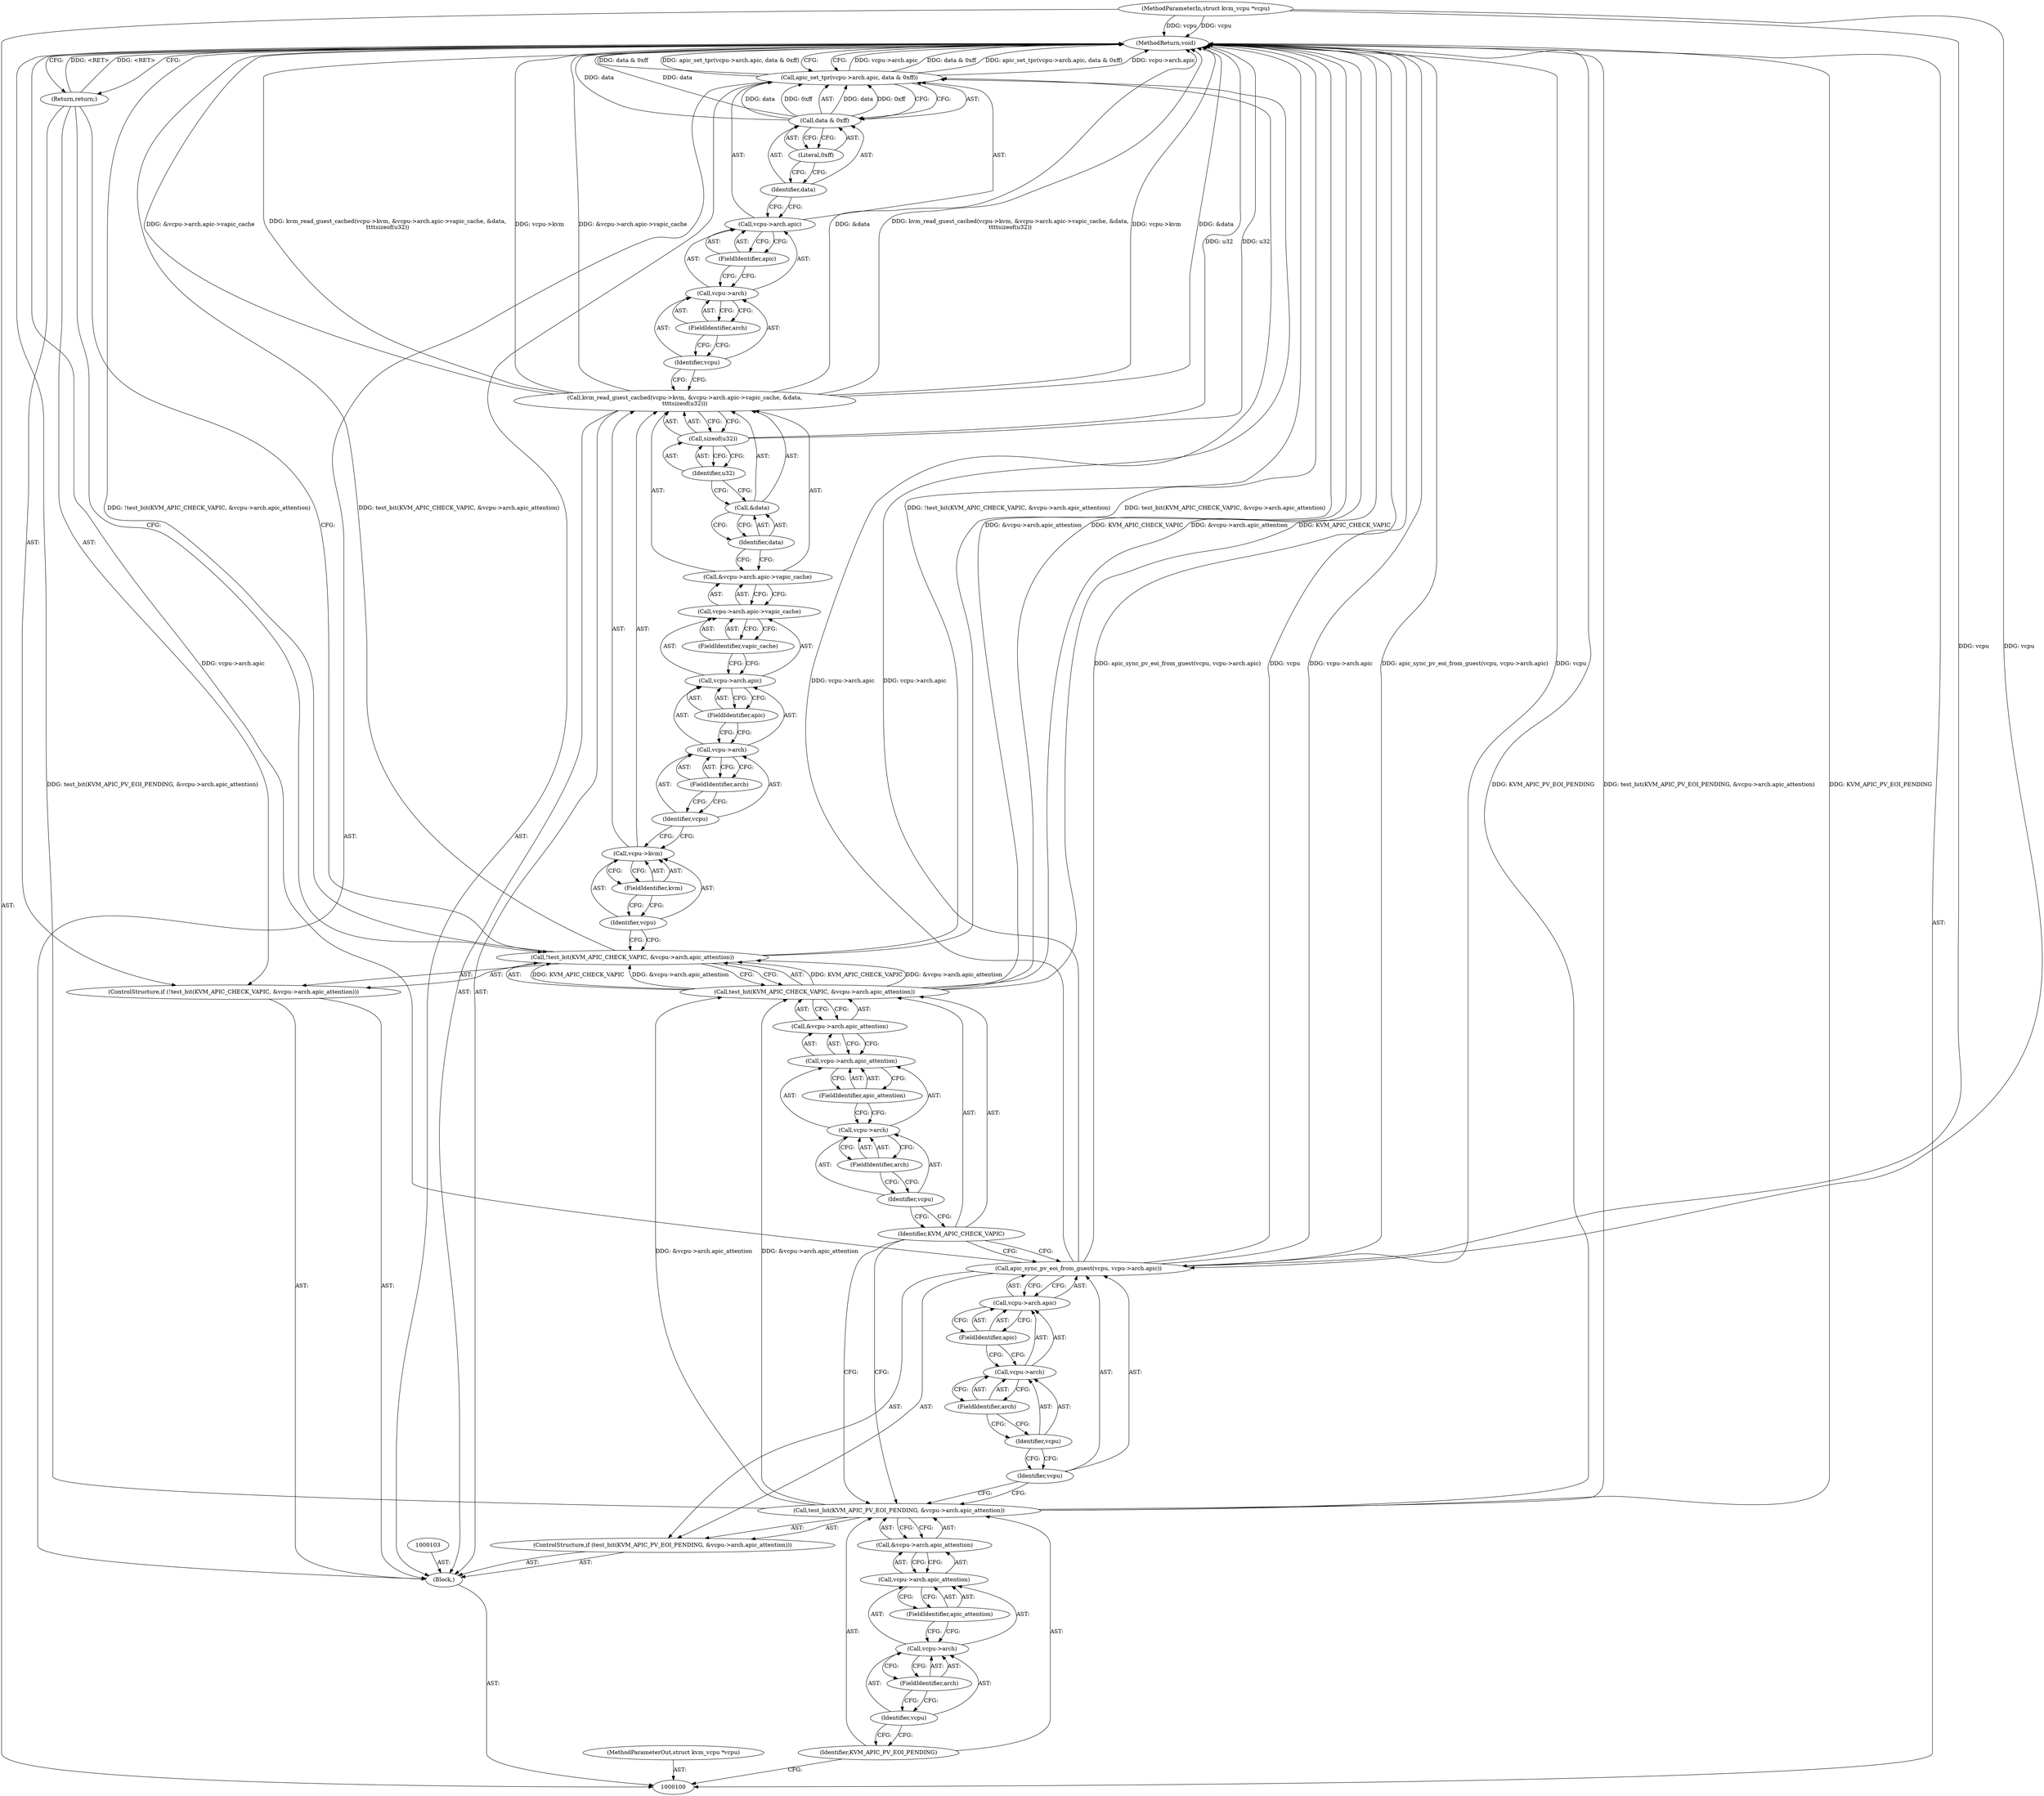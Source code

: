 digraph "0_linux_fda4e2e85589191b123d31cdc21fd33ee70f50fd_0" {
"1000156" [label="(MethodReturn,void)"];
"1000101" [label="(MethodParameterIn,struct kvm_vcpu *vcpu)"];
"1000212" [label="(MethodParameterOut,struct kvm_vcpu *vcpu)"];
"1000131" [label="(Call,kvm_read_guest_cached(vcpu->kvm, &vcpu->arch.apic->vapic_cache, &data,\n\t\t\t\tsizeof(u32)))"];
"1000132" [label="(Call,vcpu->kvm)"];
"1000133" [label="(Identifier,vcpu)"];
"1000134" [label="(FieldIdentifier,kvm)"];
"1000135" [label="(Call,&vcpu->arch.apic->vapic_cache)"];
"1000136" [label="(Call,vcpu->arch.apic->vapic_cache)"];
"1000137" [label="(Call,vcpu->arch.apic)"];
"1000138" [label="(Call,vcpu->arch)"];
"1000139" [label="(Identifier,vcpu)"];
"1000140" [label="(FieldIdentifier,arch)"];
"1000141" [label="(FieldIdentifier,apic)"];
"1000142" [label="(FieldIdentifier,vapic_cache)"];
"1000143" [label="(Call,&data)"];
"1000144" [label="(Identifier,data)"];
"1000146" [label="(Identifier,u32)"];
"1000145" [label="(Call,sizeof(u32))"];
"1000148" [label="(Call,vcpu->arch.apic)"];
"1000149" [label="(Call,vcpu->arch)"];
"1000150" [label="(Identifier,vcpu)"];
"1000147" [label="(Call,apic_set_tpr(vcpu->arch.apic, data & 0xff))"];
"1000151" [label="(FieldIdentifier,arch)"];
"1000152" [label="(FieldIdentifier,apic)"];
"1000153" [label="(Call,data & 0xff)"];
"1000154" [label="(Identifier,data)"];
"1000155" [label="(Literal,0xff)"];
"1000102" [label="(Block,)"];
"1000106" [label="(Identifier,KVM_APIC_PV_EOI_PENDING)"];
"1000104" [label="(ControlStructure,if (test_bit(KVM_APIC_PV_EOI_PENDING, &vcpu->arch.apic_attention)))"];
"1000107" [label="(Call,&vcpu->arch.apic_attention)"];
"1000108" [label="(Call,vcpu->arch.apic_attention)"];
"1000109" [label="(Call,vcpu->arch)"];
"1000110" [label="(Identifier,vcpu)"];
"1000111" [label="(FieldIdentifier,arch)"];
"1000112" [label="(FieldIdentifier,apic_attention)"];
"1000105" [label="(Call,test_bit(KVM_APIC_PV_EOI_PENDING, &vcpu->arch.apic_attention))"];
"1000113" [label="(Call,apic_sync_pv_eoi_from_guest(vcpu, vcpu->arch.apic))"];
"1000114" [label="(Identifier,vcpu)"];
"1000115" [label="(Call,vcpu->arch.apic)"];
"1000116" [label="(Call,vcpu->arch)"];
"1000117" [label="(Identifier,vcpu)"];
"1000118" [label="(FieldIdentifier,arch)"];
"1000119" [label="(FieldIdentifier,apic)"];
"1000123" [label="(Identifier,KVM_APIC_CHECK_VAPIC)"];
"1000120" [label="(ControlStructure,if (!test_bit(KVM_APIC_CHECK_VAPIC, &vcpu->arch.apic_attention)))"];
"1000124" [label="(Call,&vcpu->arch.apic_attention)"];
"1000125" [label="(Call,vcpu->arch.apic_attention)"];
"1000126" [label="(Call,vcpu->arch)"];
"1000127" [label="(Identifier,vcpu)"];
"1000128" [label="(FieldIdentifier,arch)"];
"1000129" [label="(FieldIdentifier,apic_attention)"];
"1000121" [label="(Call,!test_bit(KVM_APIC_CHECK_VAPIC, &vcpu->arch.apic_attention))"];
"1000122" [label="(Call,test_bit(KVM_APIC_CHECK_VAPIC, &vcpu->arch.apic_attention))"];
"1000130" [label="(Return,return;)"];
"1000156" -> "1000100"  [label="AST: "];
"1000156" -> "1000130"  [label="CFG: "];
"1000156" -> "1000147"  [label="CFG: "];
"1000130" -> "1000156"  [label="DDG: <RET>"];
"1000105" -> "1000156"  [label="DDG: test_bit(KVM_APIC_PV_EOI_PENDING, &vcpu->arch.apic_attention)"];
"1000105" -> "1000156"  [label="DDG: KVM_APIC_PV_EOI_PENDING"];
"1000113" -> "1000156"  [label="DDG: vcpu"];
"1000113" -> "1000156"  [label="DDG: vcpu->arch.apic"];
"1000113" -> "1000156"  [label="DDG: apic_sync_pv_eoi_from_guest(vcpu, vcpu->arch.apic)"];
"1000147" -> "1000156"  [label="DDG: vcpu->arch.apic"];
"1000147" -> "1000156"  [label="DDG: data & 0xff"];
"1000147" -> "1000156"  [label="DDG: apic_set_tpr(vcpu->arch.apic, data & 0xff)"];
"1000153" -> "1000156"  [label="DDG: data"];
"1000145" -> "1000156"  [label="DDG: u32"];
"1000122" -> "1000156"  [label="DDG: KVM_APIC_CHECK_VAPIC"];
"1000122" -> "1000156"  [label="DDG: &vcpu->arch.apic_attention"];
"1000131" -> "1000156"  [label="DDG: vcpu->kvm"];
"1000131" -> "1000156"  [label="DDG: &vcpu->arch.apic->vapic_cache"];
"1000131" -> "1000156"  [label="DDG: &data"];
"1000131" -> "1000156"  [label="DDG: kvm_read_guest_cached(vcpu->kvm, &vcpu->arch.apic->vapic_cache, &data,\n\t\t\t\tsizeof(u32))"];
"1000121" -> "1000156"  [label="DDG: !test_bit(KVM_APIC_CHECK_VAPIC, &vcpu->arch.apic_attention)"];
"1000121" -> "1000156"  [label="DDG: test_bit(KVM_APIC_CHECK_VAPIC, &vcpu->arch.apic_attention)"];
"1000101" -> "1000156"  [label="DDG: vcpu"];
"1000101" -> "1000100"  [label="AST: "];
"1000101" -> "1000156"  [label="DDG: vcpu"];
"1000101" -> "1000113"  [label="DDG: vcpu"];
"1000212" -> "1000100"  [label="AST: "];
"1000131" -> "1000102"  [label="AST: "];
"1000131" -> "1000145"  [label="CFG: "];
"1000132" -> "1000131"  [label="AST: "];
"1000135" -> "1000131"  [label="AST: "];
"1000143" -> "1000131"  [label="AST: "];
"1000145" -> "1000131"  [label="AST: "];
"1000150" -> "1000131"  [label="CFG: "];
"1000131" -> "1000156"  [label="DDG: vcpu->kvm"];
"1000131" -> "1000156"  [label="DDG: &vcpu->arch.apic->vapic_cache"];
"1000131" -> "1000156"  [label="DDG: &data"];
"1000131" -> "1000156"  [label="DDG: kvm_read_guest_cached(vcpu->kvm, &vcpu->arch.apic->vapic_cache, &data,\n\t\t\t\tsizeof(u32))"];
"1000132" -> "1000131"  [label="AST: "];
"1000132" -> "1000134"  [label="CFG: "];
"1000133" -> "1000132"  [label="AST: "];
"1000134" -> "1000132"  [label="AST: "];
"1000139" -> "1000132"  [label="CFG: "];
"1000133" -> "1000132"  [label="AST: "];
"1000133" -> "1000121"  [label="CFG: "];
"1000134" -> "1000133"  [label="CFG: "];
"1000134" -> "1000132"  [label="AST: "];
"1000134" -> "1000133"  [label="CFG: "];
"1000132" -> "1000134"  [label="CFG: "];
"1000135" -> "1000131"  [label="AST: "];
"1000135" -> "1000136"  [label="CFG: "];
"1000136" -> "1000135"  [label="AST: "];
"1000144" -> "1000135"  [label="CFG: "];
"1000136" -> "1000135"  [label="AST: "];
"1000136" -> "1000142"  [label="CFG: "];
"1000137" -> "1000136"  [label="AST: "];
"1000142" -> "1000136"  [label="AST: "];
"1000135" -> "1000136"  [label="CFG: "];
"1000137" -> "1000136"  [label="AST: "];
"1000137" -> "1000141"  [label="CFG: "];
"1000138" -> "1000137"  [label="AST: "];
"1000141" -> "1000137"  [label="AST: "];
"1000142" -> "1000137"  [label="CFG: "];
"1000138" -> "1000137"  [label="AST: "];
"1000138" -> "1000140"  [label="CFG: "];
"1000139" -> "1000138"  [label="AST: "];
"1000140" -> "1000138"  [label="AST: "];
"1000141" -> "1000138"  [label="CFG: "];
"1000139" -> "1000138"  [label="AST: "];
"1000139" -> "1000132"  [label="CFG: "];
"1000140" -> "1000139"  [label="CFG: "];
"1000140" -> "1000138"  [label="AST: "];
"1000140" -> "1000139"  [label="CFG: "];
"1000138" -> "1000140"  [label="CFG: "];
"1000141" -> "1000137"  [label="AST: "];
"1000141" -> "1000138"  [label="CFG: "];
"1000137" -> "1000141"  [label="CFG: "];
"1000142" -> "1000136"  [label="AST: "];
"1000142" -> "1000137"  [label="CFG: "];
"1000136" -> "1000142"  [label="CFG: "];
"1000143" -> "1000131"  [label="AST: "];
"1000143" -> "1000144"  [label="CFG: "];
"1000144" -> "1000143"  [label="AST: "];
"1000146" -> "1000143"  [label="CFG: "];
"1000144" -> "1000143"  [label="AST: "];
"1000144" -> "1000135"  [label="CFG: "];
"1000143" -> "1000144"  [label="CFG: "];
"1000146" -> "1000145"  [label="AST: "];
"1000146" -> "1000143"  [label="CFG: "];
"1000145" -> "1000146"  [label="CFG: "];
"1000145" -> "1000131"  [label="AST: "];
"1000145" -> "1000146"  [label="CFG: "];
"1000146" -> "1000145"  [label="AST: "];
"1000131" -> "1000145"  [label="CFG: "];
"1000145" -> "1000156"  [label="DDG: u32"];
"1000148" -> "1000147"  [label="AST: "];
"1000148" -> "1000152"  [label="CFG: "];
"1000149" -> "1000148"  [label="AST: "];
"1000152" -> "1000148"  [label="AST: "];
"1000154" -> "1000148"  [label="CFG: "];
"1000149" -> "1000148"  [label="AST: "];
"1000149" -> "1000151"  [label="CFG: "];
"1000150" -> "1000149"  [label="AST: "];
"1000151" -> "1000149"  [label="AST: "];
"1000152" -> "1000149"  [label="CFG: "];
"1000150" -> "1000149"  [label="AST: "];
"1000150" -> "1000131"  [label="CFG: "];
"1000151" -> "1000150"  [label="CFG: "];
"1000147" -> "1000102"  [label="AST: "];
"1000147" -> "1000153"  [label="CFG: "];
"1000148" -> "1000147"  [label="AST: "];
"1000153" -> "1000147"  [label="AST: "];
"1000156" -> "1000147"  [label="CFG: "];
"1000147" -> "1000156"  [label="DDG: vcpu->arch.apic"];
"1000147" -> "1000156"  [label="DDG: data & 0xff"];
"1000147" -> "1000156"  [label="DDG: apic_set_tpr(vcpu->arch.apic, data & 0xff)"];
"1000113" -> "1000147"  [label="DDG: vcpu->arch.apic"];
"1000153" -> "1000147"  [label="DDG: data"];
"1000153" -> "1000147"  [label="DDG: 0xff"];
"1000151" -> "1000149"  [label="AST: "];
"1000151" -> "1000150"  [label="CFG: "];
"1000149" -> "1000151"  [label="CFG: "];
"1000152" -> "1000148"  [label="AST: "];
"1000152" -> "1000149"  [label="CFG: "];
"1000148" -> "1000152"  [label="CFG: "];
"1000153" -> "1000147"  [label="AST: "];
"1000153" -> "1000155"  [label="CFG: "];
"1000154" -> "1000153"  [label="AST: "];
"1000155" -> "1000153"  [label="AST: "];
"1000147" -> "1000153"  [label="CFG: "];
"1000153" -> "1000156"  [label="DDG: data"];
"1000153" -> "1000147"  [label="DDG: data"];
"1000153" -> "1000147"  [label="DDG: 0xff"];
"1000154" -> "1000153"  [label="AST: "];
"1000154" -> "1000148"  [label="CFG: "];
"1000155" -> "1000154"  [label="CFG: "];
"1000155" -> "1000153"  [label="AST: "];
"1000155" -> "1000154"  [label="CFG: "];
"1000153" -> "1000155"  [label="CFG: "];
"1000102" -> "1000100"  [label="AST: "];
"1000103" -> "1000102"  [label="AST: "];
"1000104" -> "1000102"  [label="AST: "];
"1000120" -> "1000102"  [label="AST: "];
"1000131" -> "1000102"  [label="AST: "];
"1000147" -> "1000102"  [label="AST: "];
"1000106" -> "1000105"  [label="AST: "];
"1000106" -> "1000100"  [label="CFG: "];
"1000110" -> "1000106"  [label="CFG: "];
"1000104" -> "1000102"  [label="AST: "];
"1000105" -> "1000104"  [label="AST: "];
"1000113" -> "1000104"  [label="AST: "];
"1000107" -> "1000105"  [label="AST: "];
"1000107" -> "1000108"  [label="CFG: "];
"1000108" -> "1000107"  [label="AST: "];
"1000105" -> "1000107"  [label="CFG: "];
"1000108" -> "1000107"  [label="AST: "];
"1000108" -> "1000112"  [label="CFG: "];
"1000109" -> "1000108"  [label="AST: "];
"1000112" -> "1000108"  [label="AST: "];
"1000107" -> "1000108"  [label="CFG: "];
"1000109" -> "1000108"  [label="AST: "];
"1000109" -> "1000111"  [label="CFG: "];
"1000110" -> "1000109"  [label="AST: "];
"1000111" -> "1000109"  [label="AST: "];
"1000112" -> "1000109"  [label="CFG: "];
"1000110" -> "1000109"  [label="AST: "];
"1000110" -> "1000106"  [label="CFG: "];
"1000111" -> "1000110"  [label="CFG: "];
"1000111" -> "1000109"  [label="AST: "];
"1000111" -> "1000110"  [label="CFG: "];
"1000109" -> "1000111"  [label="CFG: "];
"1000112" -> "1000108"  [label="AST: "];
"1000112" -> "1000109"  [label="CFG: "];
"1000108" -> "1000112"  [label="CFG: "];
"1000105" -> "1000104"  [label="AST: "];
"1000105" -> "1000107"  [label="CFG: "];
"1000106" -> "1000105"  [label="AST: "];
"1000107" -> "1000105"  [label="AST: "];
"1000114" -> "1000105"  [label="CFG: "];
"1000123" -> "1000105"  [label="CFG: "];
"1000105" -> "1000156"  [label="DDG: test_bit(KVM_APIC_PV_EOI_PENDING, &vcpu->arch.apic_attention)"];
"1000105" -> "1000156"  [label="DDG: KVM_APIC_PV_EOI_PENDING"];
"1000105" -> "1000122"  [label="DDG: &vcpu->arch.apic_attention"];
"1000113" -> "1000104"  [label="AST: "];
"1000113" -> "1000115"  [label="CFG: "];
"1000114" -> "1000113"  [label="AST: "];
"1000115" -> "1000113"  [label="AST: "];
"1000123" -> "1000113"  [label="CFG: "];
"1000113" -> "1000156"  [label="DDG: vcpu"];
"1000113" -> "1000156"  [label="DDG: vcpu->arch.apic"];
"1000113" -> "1000156"  [label="DDG: apic_sync_pv_eoi_from_guest(vcpu, vcpu->arch.apic)"];
"1000101" -> "1000113"  [label="DDG: vcpu"];
"1000113" -> "1000147"  [label="DDG: vcpu->arch.apic"];
"1000114" -> "1000113"  [label="AST: "];
"1000114" -> "1000105"  [label="CFG: "];
"1000117" -> "1000114"  [label="CFG: "];
"1000115" -> "1000113"  [label="AST: "];
"1000115" -> "1000119"  [label="CFG: "];
"1000116" -> "1000115"  [label="AST: "];
"1000119" -> "1000115"  [label="AST: "];
"1000113" -> "1000115"  [label="CFG: "];
"1000116" -> "1000115"  [label="AST: "];
"1000116" -> "1000118"  [label="CFG: "];
"1000117" -> "1000116"  [label="AST: "];
"1000118" -> "1000116"  [label="AST: "];
"1000119" -> "1000116"  [label="CFG: "];
"1000117" -> "1000116"  [label="AST: "];
"1000117" -> "1000114"  [label="CFG: "];
"1000118" -> "1000117"  [label="CFG: "];
"1000118" -> "1000116"  [label="AST: "];
"1000118" -> "1000117"  [label="CFG: "];
"1000116" -> "1000118"  [label="CFG: "];
"1000119" -> "1000115"  [label="AST: "];
"1000119" -> "1000116"  [label="CFG: "];
"1000115" -> "1000119"  [label="CFG: "];
"1000123" -> "1000122"  [label="AST: "];
"1000123" -> "1000113"  [label="CFG: "];
"1000123" -> "1000105"  [label="CFG: "];
"1000127" -> "1000123"  [label="CFG: "];
"1000120" -> "1000102"  [label="AST: "];
"1000121" -> "1000120"  [label="AST: "];
"1000130" -> "1000120"  [label="AST: "];
"1000124" -> "1000122"  [label="AST: "];
"1000124" -> "1000125"  [label="CFG: "];
"1000125" -> "1000124"  [label="AST: "];
"1000122" -> "1000124"  [label="CFG: "];
"1000125" -> "1000124"  [label="AST: "];
"1000125" -> "1000129"  [label="CFG: "];
"1000126" -> "1000125"  [label="AST: "];
"1000129" -> "1000125"  [label="AST: "];
"1000124" -> "1000125"  [label="CFG: "];
"1000126" -> "1000125"  [label="AST: "];
"1000126" -> "1000128"  [label="CFG: "];
"1000127" -> "1000126"  [label="AST: "];
"1000128" -> "1000126"  [label="AST: "];
"1000129" -> "1000126"  [label="CFG: "];
"1000127" -> "1000126"  [label="AST: "];
"1000127" -> "1000123"  [label="CFG: "];
"1000128" -> "1000127"  [label="CFG: "];
"1000128" -> "1000126"  [label="AST: "];
"1000128" -> "1000127"  [label="CFG: "];
"1000126" -> "1000128"  [label="CFG: "];
"1000129" -> "1000125"  [label="AST: "];
"1000129" -> "1000126"  [label="CFG: "];
"1000125" -> "1000129"  [label="CFG: "];
"1000121" -> "1000120"  [label="AST: "];
"1000121" -> "1000122"  [label="CFG: "];
"1000122" -> "1000121"  [label="AST: "];
"1000130" -> "1000121"  [label="CFG: "];
"1000133" -> "1000121"  [label="CFG: "];
"1000121" -> "1000156"  [label="DDG: !test_bit(KVM_APIC_CHECK_VAPIC, &vcpu->arch.apic_attention)"];
"1000121" -> "1000156"  [label="DDG: test_bit(KVM_APIC_CHECK_VAPIC, &vcpu->arch.apic_attention)"];
"1000122" -> "1000121"  [label="DDG: KVM_APIC_CHECK_VAPIC"];
"1000122" -> "1000121"  [label="DDG: &vcpu->arch.apic_attention"];
"1000122" -> "1000121"  [label="AST: "];
"1000122" -> "1000124"  [label="CFG: "];
"1000123" -> "1000122"  [label="AST: "];
"1000124" -> "1000122"  [label="AST: "];
"1000121" -> "1000122"  [label="CFG: "];
"1000122" -> "1000156"  [label="DDG: KVM_APIC_CHECK_VAPIC"];
"1000122" -> "1000156"  [label="DDG: &vcpu->arch.apic_attention"];
"1000122" -> "1000121"  [label="DDG: KVM_APIC_CHECK_VAPIC"];
"1000122" -> "1000121"  [label="DDG: &vcpu->arch.apic_attention"];
"1000105" -> "1000122"  [label="DDG: &vcpu->arch.apic_attention"];
"1000130" -> "1000120"  [label="AST: "];
"1000130" -> "1000121"  [label="CFG: "];
"1000156" -> "1000130"  [label="CFG: "];
"1000130" -> "1000156"  [label="DDG: <RET>"];
}

